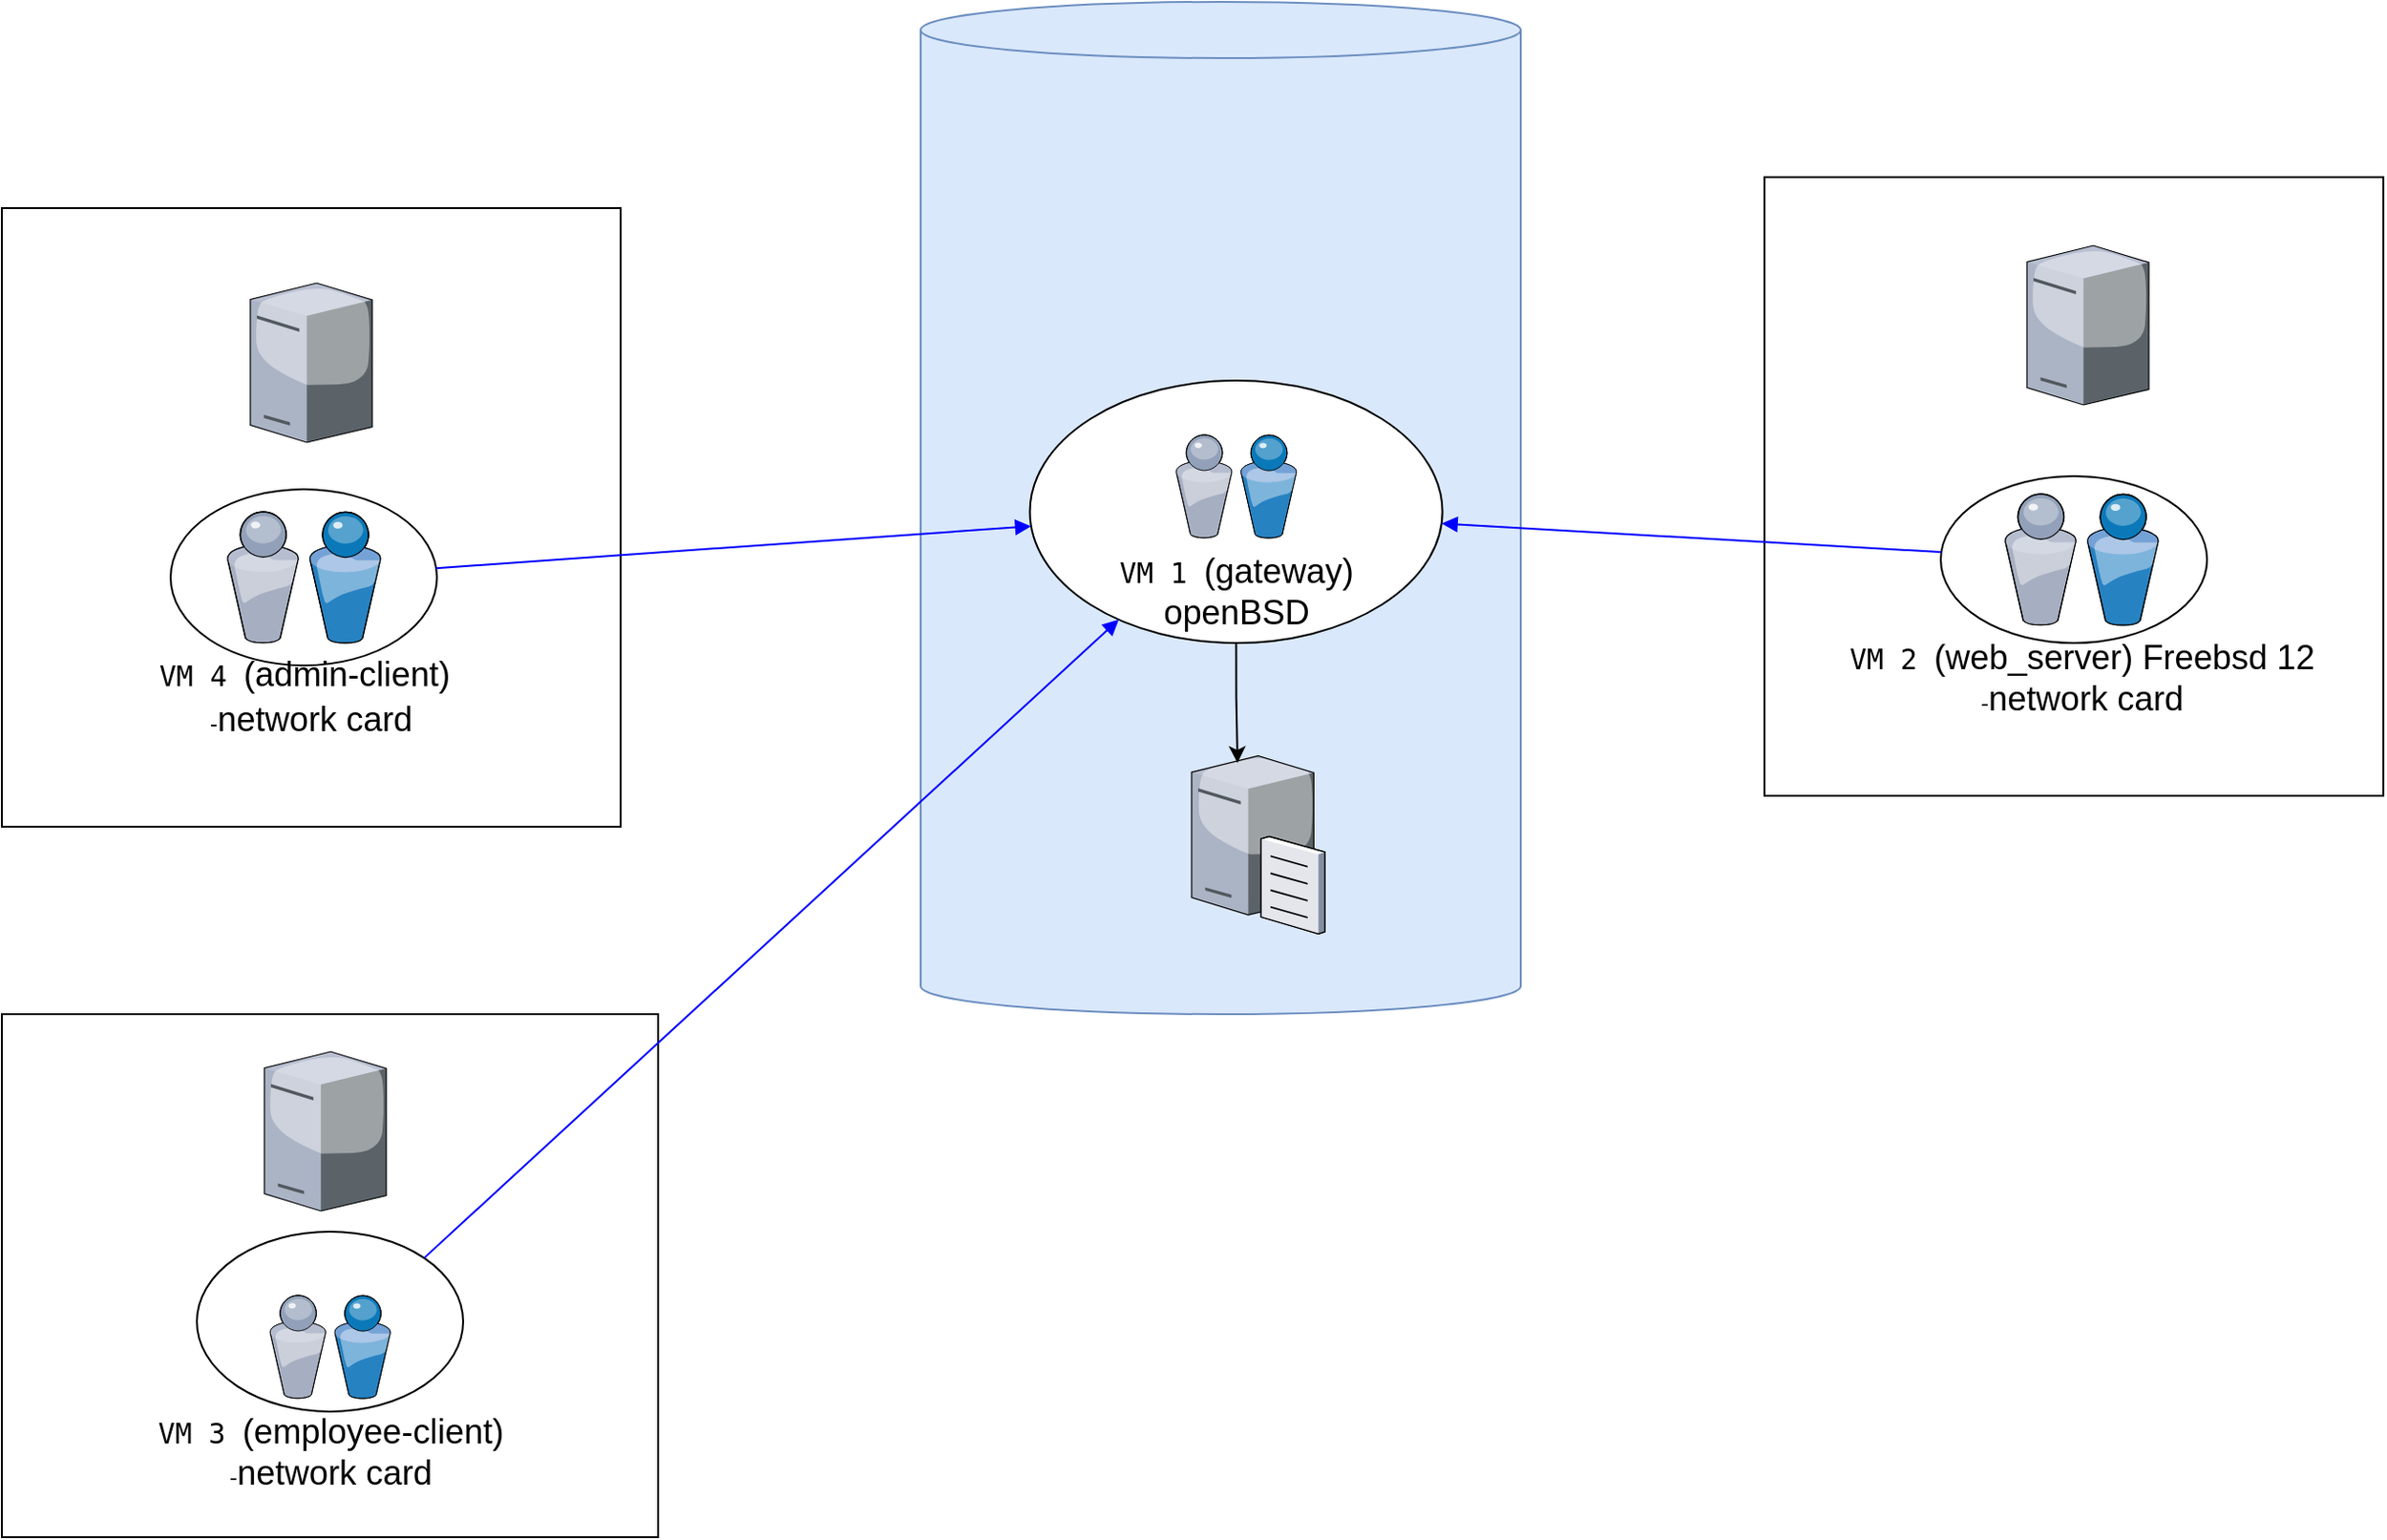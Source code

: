 <mxfile version="20.6.0" type="github">
  <diagram name="Page-1" id="822b0af5-4adb-64df-f703-e8dfc1f81529">
    <mxGraphModel dx="1348" dy="793" grid="1" gridSize="10" guides="1" tooltips="1" connect="1" arrows="1" fold="1" page="1" pageScale="1" pageWidth="1100" pageHeight="850" background="none" math="0" shadow="0">
      <root>
        <mxCell id="0" />
        <mxCell id="1" parent="0" />
        <mxCell id="0DKXUWI2B-4MRa7pfrqM-8" value="" style="rounded=0;whiteSpace=wrap;html=1;" vertex="1" parent="1">
          <mxGeometry x="410" y="550" width="350" height="279" as="geometry" />
        </mxCell>
        <mxCell id="0DKXUWI2B-4MRa7pfrqM-7" value="" style="shape=cylinder3;whiteSpace=wrap;html=1;boundedLbl=1;backgroundOutline=1;size=15;fillColor=#dae8fc;strokeColor=#6c8ebf;" vertex="1" parent="1">
          <mxGeometry x="900" y="10" width="320" height="540" as="geometry" />
        </mxCell>
        <mxCell id="0DKXUWI2B-4MRa7pfrqM-5" value="" style="rounded=0;whiteSpace=wrap;html=1;" vertex="1" parent="1">
          <mxGeometry x="1350" y="103.5" width="330.05" height="330" as="geometry" />
        </mxCell>
        <mxCell id="0DKXUWI2B-4MRa7pfrqM-3" value="&lt;div&gt;&lt;br&gt;&lt;/div&gt;&lt;div&gt;&lt;br&gt;&lt;/div&gt;&lt;div&gt;&lt;br&gt;&lt;/div&gt;&lt;div&gt;&lt;br&gt;&lt;/div&gt;&lt;div&gt;&lt;br&gt;&lt;/div&gt;&lt;div&gt;&lt;br&gt;&lt;/div&gt;&lt;div&gt;&lt;br&gt;&lt;/div&gt;&lt;div&gt;&lt;br&gt;&lt;/div&gt;&lt;div&gt;&lt;br&gt;&lt;/div&gt;&lt;div&gt;&lt;br&gt;&lt;/div&gt;&lt;div&gt;&lt;br&gt;&lt;/div&gt;&lt;div&gt;&lt;br&gt;&lt;/div&gt;&lt;div&gt;&lt;br&gt;&lt;/div&gt;&lt;div&gt;&lt;br&gt;&lt;/div&gt;&lt;div&gt;&lt;br&gt;&lt;/div&gt;&lt;div&gt;-&lt;span dir=&quot;ltr&quot; role=&quot;presentation&quot; style=&quot;left: 179.943px; top: 603.396px; font-size: 18.182px; font-family: sans-serif; transform: scaleX(0.798);&quot;&gt;network card&lt;/span&gt;&lt;/div&gt;" style="whiteSpace=wrap;html=1;aspect=fixed;" vertex="1" parent="1">
          <mxGeometry x="410" y="120" width="330" height="330" as="geometry" />
        </mxCell>
        <mxCell id="7d933b09d9755ecc-13" value="" style="ellipse;whiteSpace=wrap;html=1;rounded=0;shadow=0;comic=0;strokeWidth=1;fontFamily=Verdana;" parent="1" vertex="1">
          <mxGeometry x="500" y="270" width="142" height="94" as="geometry" />
        </mxCell>
        <mxCell id="7d933b09d9755ecc-5" value="" style="verticalLabelPosition=bottom;aspect=fixed;html=1;verticalAlign=top;strokeColor=none;shape=mxgraph.citrix.file_server;rounded=0;shadow=0;comic=0;fontFamily=Verdana;" parent="1" vertex="1">
          <mxGeometry x="1044.5" y="410" width="71" height="97" as="geometry" />
        </mxCell>
        <mxCell id="7d933b09d9755ecc-6" value="&lt;span dir=&quot;ltr&quot; role=&quot;presentation&quot; style=&quot;left: 139.943px; top: 709.911px; font-size: 14.944px; font-family: monospace; transform: scaleX(0.872);&quot;&gt;VM 4&lt;/span&gt;&lt;span dir=&quot;ltr&quot; role=&quot;presentation&quot; style=&quot;left: 171.326px; top: 709.911px; font-size: 14.944px; font-family: monospace;&quot;&gt; &lt;/span&gt;&lt;span dir=&quot;ltr&quot; role=&quot;presentation&quot; style=&quot;left: 175.417px; top: 707.429px; font-size: 18.182px; font-family: sans-serif; transform: scaleX(0.842);&quot;&gt;(admin-client) &lt;/span&gt;" style="verticalLabelPosition=bottom;aspect=fixed;html=1;verticalAlign=top;strokeColor=none;shape=mxgraph.citrix.users;rounded=0;shadow=0;comic=0;fontFamily=Verdana;" parent="1" vertex="1">
          <mxGeometry x="529.95" y="282" width="82.09" height="70" as="geometry" />
        </mxCell>
        <mxCell id="7d933b09d9755ecc-9" value="" style="verticalLabelPosition=bottom;aspect=fixed;html=1;verticalAlign=top;strokeColor=none;shape=mxgraph.citrix.tower_server;rounded=0;shadow=0;comic=0;fontFamily=Verdana;" parent="1" vertex="1">
          <mxGeometry x="542.5" y="160" width="65" height="85" as="geometry" />
        </mxCell>
        <mxCell id="0DKXUWI2B-4MRa7pfrqM-2" value="" style="edgeStyle=orthogonalEdgeStyle;rounded=0;orthogonalLoop=1;jettySize=auto;html=1;entryX=0.345;entryY=0.062;entryDx=0;entryDy=0;entryPerimeter=0;" edge="1" parent="1" source="7d933b09d9755ecc-15" target="7d933b09d9755ecc-5">
          <mxGeometry relative="1" as="geometry" />
        </mxCell>
        <mxCell id="7d933b09d9755ecc-15" value="" style="ellipse;whiteSpace=wrap;html=1;rounded=0;shadow=0;comic=0;strokeWidth=1;fontFamily=Verdana;" parent="1" vertex="1">
          <mxGeometry x="958.25" y="212" width="220" height="140" as="geometry" />
        </mxCell>
        <mxCell id="7d933b09d9755ecc-16" value="&lt;div&gt;&lt;span dir=&quot;ltr&quot; role=&quot;presentation&quot; style=&quot;left: 130.853px; top: 454.197px; font-size: 18.182px; font-family: monospace;&quot;&gt;&lt;/span&gt;&lt;span dir=&quot;ltr&quot; role=&quot;presentation&quot; style=&quot;left: 139.943px; top: 456.68px; font-size: 14.944px; font-family: monospace; transform: scaleX(0.872);&quot;&gt;VM 1&lt;/span&gt;&lt;span dir=&quot;ltr&quot; role=&quot;presentation&quot; style=&quot;left: 171.326px; top: 456.68px; font-size: 14.944px; font-family: monospace;&quot;&gt; &lt;/span&gt;&lt;span dir=&quot;ltr&quot; role=&quot;presentation&quot; style=&quot;left: 175.417px; top: 454.197px; font-size: 18.182px; font-family: sans-serif; transform: scaleX(0.836);&quot;&gt;(gateway)&lt;/span&gt;&lt;/div&gt;&lt;div&gt;&lt;span dir=&quot;ltr&quot; role=&quot;presentation&quot; style=&quot;left: 175.417px; top: 454.197px; font-size: 18.182px; font-family: sans-serif; transform: scaleX(0.836);&quot;&gt; openBSD&lt;/span&gt;&lt;/div&gt;" style="verticalLabelPosition=bottom;aspect=fixed;html=1;verticalAlign=top;strokeColor=none;shape=mxgraph.citrix.users;rounded=0;shadow=0;comic=0;fontFamily=Verdana;" parent="1" vertex="1">
          <mxGeometry x="1036" y="241" width="64.5" height="55" as="geometry" />
        </mxCell>
        <mxCell id="7d933b09d9755ecc-23" style="rounded=0;html=1;labelBackgroundColor=none;startArrow=none;startFill=0;endArrow=block;endFill=1;strokeColor=#0000FF;strokeWidth=1;fontFamily=Verdana;fontSize=12" parent="1" source="7d933b09d9755ecc-13" target="7d933b09d9755ecc-15" edge="1">
          <mxGeometry relative="1" as="geometry" />
        </mxCell>
        <mxCell id="7d933b09d9755ecc-32" value="" style="ellipse;whiteSpace=wrap;html=1;rounded=0;shadow=0;comic=0;strokeWidth=1;fontFamily=Verdana;" parent="1" vertex="1">
          <mxGeometry x="1444.03" y="263" width="142" height="89" as="geometry" />
        </mxCell>
        <mxCell id="7d933b09d9755ecc-33" value="&lt;div&gt;&lt;span dir=&quot;ltr&quot; role=&quot;presentation&quot; style=&quot;left: 139.943px; top: 571.2px; font-size: 14.944px; font-family: monospace; transform: scaleX(0.872);&quot;&gt;VM 2&lt;/span&gt;&lt;span dir=&quot;ltr&quot; role=&quot;presentation&quot; style=&quot;left: 171.326px; top: 571.2px; font-size: 14.944px; font-family: monospace;&quot;&gt; &lt;/span&gt;&lt;span dir=&quot;ltr&quot; role=&quot;presentation&quot; style=&quot;left: 175.417px; top: 568.717px; font-size: 18.182px; font-family: sans-serif; transform: scaleX(0.813);&quot;&gt;(web_server) Freebsd 12&lt;/span&gt;&lt;/div&gt;&lt;div&gt;-&lt;span dir=&quot;ltr&quot; role=&quot;presentation&quot; style=&quot;left: 179.943px; top: 603.396px; font-size: 18.182px; font-family: sans-serif; transform: scaleX(0.798);&quot;&gt;network card&lt;/span&gt;&lt;/div&gt;" style="verticalLabelPosition=bottom;aspect=fixed;html=1;verticalAlign=top;strokeColor=none;shape=mxgraph.citrix.users;rounded=0;shadow=0;comic=0;fontFamily=Verdana;" parent="1" vertex="1">
          <mxGeometry x="1478" y="272.5" width="82.09" height="70" as="geometry" />
        </mxCell>
        <mxCell id="7d933b09d9755ecc-34" value="" style="verticalLabelPosition=bottom;aspect=fixed;html=1;verticalAlign=top;strokeColor=none;shape=mxgraph.citrix.tower_server;rounded=0;shadow=0;comic=0;fontFamily=Verdana;" parent="1" vertex="1">
          <mxGeometry x="1490" y="140" width="65" height="85" as="geometry" />
        </mxCell>
        <mxCell id="7d933b09d9755ecc-36" value="" style="ellipse;whiteSpace=wrap;html=1;rounded=0;shadow=0;comic=0;strokeWidth=1;fontFamily=Verdana;" parent="1" vertex="1">
          <mxGeometry x="514" y="666" width="142" height="96" as="geometry" />
        </mxCell>
        <mxCell id="7d933b09d9755ecc-37" value="&lt;div&gt;&lt;span dir=&quot;ltr&quot; role=&quot;presentation&quot; style=&quot;left: 130.853px; top: 638.072px; font-size: 18.182px; font-family: monospace;&quot;&gt;&lt;/span&gt;&lt;span dir=&quot;ltr&quot; role=&quot;presentation&quot; style=&quot;left: 139.943px; top: 640.555px; font-size: 14.944px; font-family: monospace; transform: scaleX(0.872);&quot;&gt;VM 3&lt;/span&gt;&lt;span dir=&quot;ltr&quot; role=&quot;presentation&quot; style=&quot;left: 171.326px; top: 640.555px; font-size: 14.944px; font-family: monospace;&quot;&gt; &lt;/span&gt;&lt;span dir=&quot;ltr&quot; role=&quot;presentation&quot; style=&quot;left: 175.417px; top: 638.072px; font-size: 18.182px; font-family: sans-serif; transform: scaleX(0.844);&quot;&gt;(employee-client)&lt;/span&gt;&lt;/div&gt;&lt;div&gt;-&lt;span dir=&quot;ltr&quot; role=&quot;presentation&quot; style=&quot;left: 179.943px; top: 603.396px; font-size: 18.182px; font-family: sans-serif; transform: scaleX(0.798);&quot;&gt;network card&lt;/span&gt;&lt;/div&gt;&lt;div&gt;&lt;span dir=&quot;ltr&quot; role=&quot;presentation&quot; style=&quot;left: 175.417px; top: 638.072px; font-size: 18.182px; font-family: sans-serif; transform: scaleX(0.844);&quot;&gt;&lt;/span&gt;&lt;/div&gt;" style="verticalLabelPosition=bottom;aspect=fixed;html=1;verticalAlign=top;strokeColor=none;shape=mxgraph.citrix.users;rounded=0;shadow=0;comic=0;fontFamily=Verdana;" parent="1" vertex="1">
          <mxGeometry x="552.75" y="700" width="64.5" height="55" as="geometry" />
        </mxCell>
        <mxCell id="7d933b09d9755ecc-38" value="" style="verticalLabelPosition=bottom;aspect=fixed;html=1;verticalAlign=top;strokeColor=none;shape=mxgraph.citrix.tower_server;rounded=0;shadow=0;comic=0;fontFamily=Verdana;" parent="1" vertex="1">
          <mxGeometry x="550" y="570" width="65" height="85" as="geometry" />
        </mxCell>
        <mxCell id="7d933b09d9755ecc-39" style="edgeStyle=none;rounded=0;html=1;labelBackgroundColor=none;startFill=0;endArrow=block;endFill=1;strokeColor=#0000FF;strokeWidth=1;fontFamily=Verdana;fontSize=12;" parent="1" source="7d933b09d9755ecc-32" target="7d933b09d9755ecc-15" edge="1">
          <mxGeometry relative="1" as="geometry">
            <mxPoint x="1444.054" y="261.14" as="sourcePoint" />
          </mxGeometry>
        </mxCell>
        <mxCell id="7d933b09d9755ecc-40" style="edgeStyle=none;rounded=0;html=1;exitX=1;exitY=0;labelBackgroundColor=none;startFill=0;endArrow=block;endFill=1;strokeColor=#0000FF;strokeWidth=1;fontFamily=Verdana;fontSize=12;exitDx=0;exitDy=0;" parent="1" source="7d933b09d9755ecc-36" target="7d933b09d9755ecc-15" edge="1">
          <mxGeometry relative="1" as="geometry" />
        </mxCell>
      </root>
    </mxGraphModel>
  </diagram>
</mxfile>
